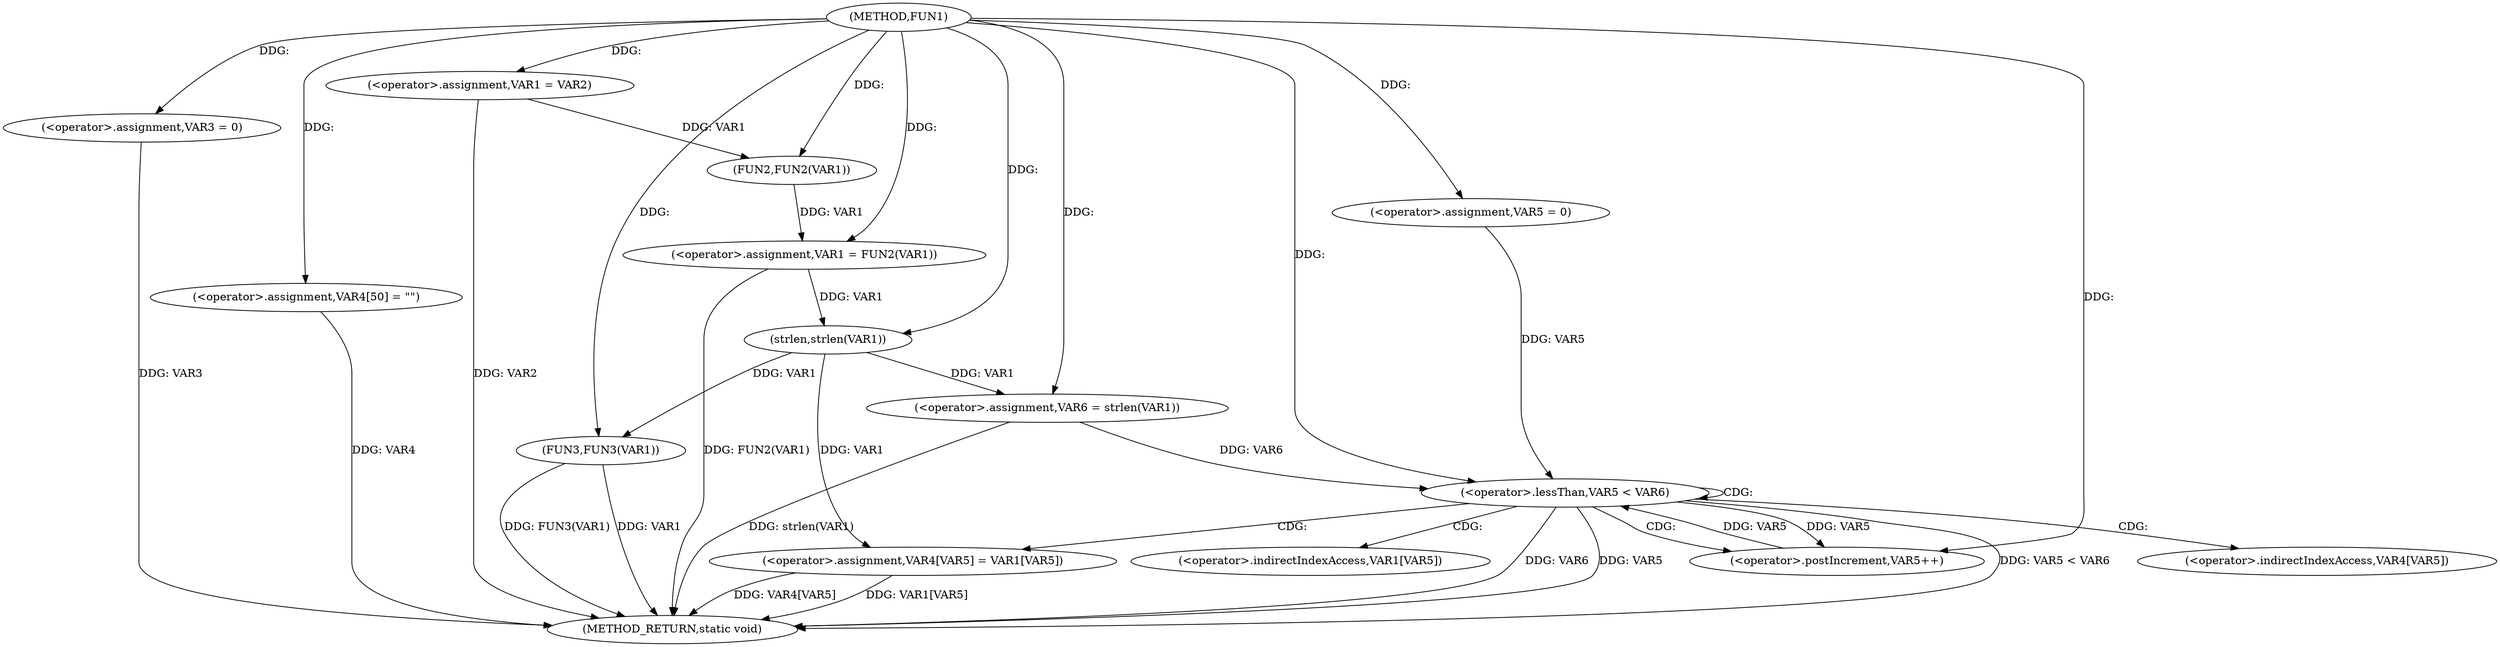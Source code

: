 digraph FUN1 {  
"1000100" [label = "(METHOD,FUN1)" ]
"1000144" [label = "(METHOD_RETURN,static void)" ]
"1000104" [label = "(<operator>.assignment,VAR1 = VAR2)" ]
"1000107" [label = "(<operator>.assignment,VAR3 = 0)" ]
"1000110" [label = "(<operator>.assignment,VAR1 = FUN2(VAR1))" ]
"1000112" [label = "(FUN2,FUN2(VAR1))" ]
"1000116" [label = "(<operator>.assignment,VAR4[50] = \"\")" ]
"1000121" [label = "(<operator>.assignment,VAR6 = strlen(VAR1))" ]
"1000123" [label = "(strlen,strlen(VAR1))" ]
"1000126" [label = "(<operator>.assignment,VAR5 = 0)" ]
"1000129" [label = "(<operator>.lessThan,VAR5 < VAR6)" ]
"1000132" [label = "(<operator>.postIncrement,VAR5++)" ]
"1000135" [label = "(<operator>.assignment,VAR4[VAR5] = VAR1[VAR5])" ]
"1000142" [label = "(FUN3,FUN3(VAR1))" ]
"1000136" [label = "(<operator>.indirectIndexAccess,VAR4[VAR5])" ]
"1000139" [label = "(<operator>.indirectIndexAccess,VAR1[VAR5])" ]
  "1000116" -> "1000144"  [ label = "DDG: VAR4"] 
  "1000142" -> "1000144"  [ label = "DDG: FUN3(VAR1)"] 
  "1000107" -> "1000144"  [ label = "DDG: VAR3"] 
  "1000129" -> "1000144"  [ label = "DDG: VAR5 < VAR6"] 
  "1000110" -> "1000144"  [ label = "DDG: FUN2(VAR1)"] 
  "1000104" -> "1000144"  [ label = "DDG: VAR2"] 
  "1000129" -> "1000144"  [ label = "DDG: VAR6"] 
  "1000129" -> "1000144"  [ label = "DDG: VAR5"] 
  "1000121" -> "1000144"  [ label = "DDG: strlen(VAR1)"] 
  "1000135" -> "1000144"  [ label = "DDG: VAR1[VAR5]"] 
  "1000142" -> "1000144"  [ label = "DDG: VAR1"] 
  "1000135" -> "1000144"  [ label = "DDG: VAR4[VAR5]"] 
  "1000100" -> "1000104"  [ label = "DDG: "] 
  "1000100" -> "1000107"  [ label = "DDG: "] 
  "1000112" -> "1000110"  [ label = "DDG: VAR1"] 
  "1000100" -> "1000110"  [ label = "DDG: "] 
  "1000104" -> "1000112"  [ label = "DDG: VAR1"] 
  "1000100" -> "1000112"  [ label = "DDG: "] 
  "1000100" -> "1000116"  [ label = "DDG: "] 
  "1000123" -> "1000121"  [ label = "DDG: VAR1"] 
  "1000100" -> "1000121"  [ label = "DDG: "] 
  "1000110" -> "1000123"  [ label = "DDG: VAR1"] 
  "1000100" -> "1000123"  [ label = "DDG: "] 
  "1000100" -> "1000126"  [ label = "DDG: "] 
  "1000126" -> "1000129"  [ label = "DDG: VAR5"] 
  "1000132" -> "1000129"  [ label = "DDG: VAR5"] 
  "1000100" -> "1000129"  [ label = "DDG: "] 
  "1000121" -> "1000129"  [ label = "DDG: VAR6"] 
  "1000129" -> "1000132"  [ label = "DDG: VAR5"] 
  "1000100" -> "1000132"  [ label = "DDG: "] 
  "1000123" -> "1000135"  [ label = "DDG: VAR1"] 
  "1000123" -> "1000142"  [ label = "DDG: VAR1"] 
  "1000100" -> "1000142"  [ label = "DDG: "] 
  "1000129" -> "1000132"  [ label = "CDG: "] 
  "1000129" -> "1000129"  [ label = "CDG: "] 
  "1000129" -> "1000139"  [ label = "CDG: "] 
  "1000129" -> "1000135"  [ label = "CDG: "] 
  "1000129" -> "1000136"  [ label = "CDG: "] 
}
